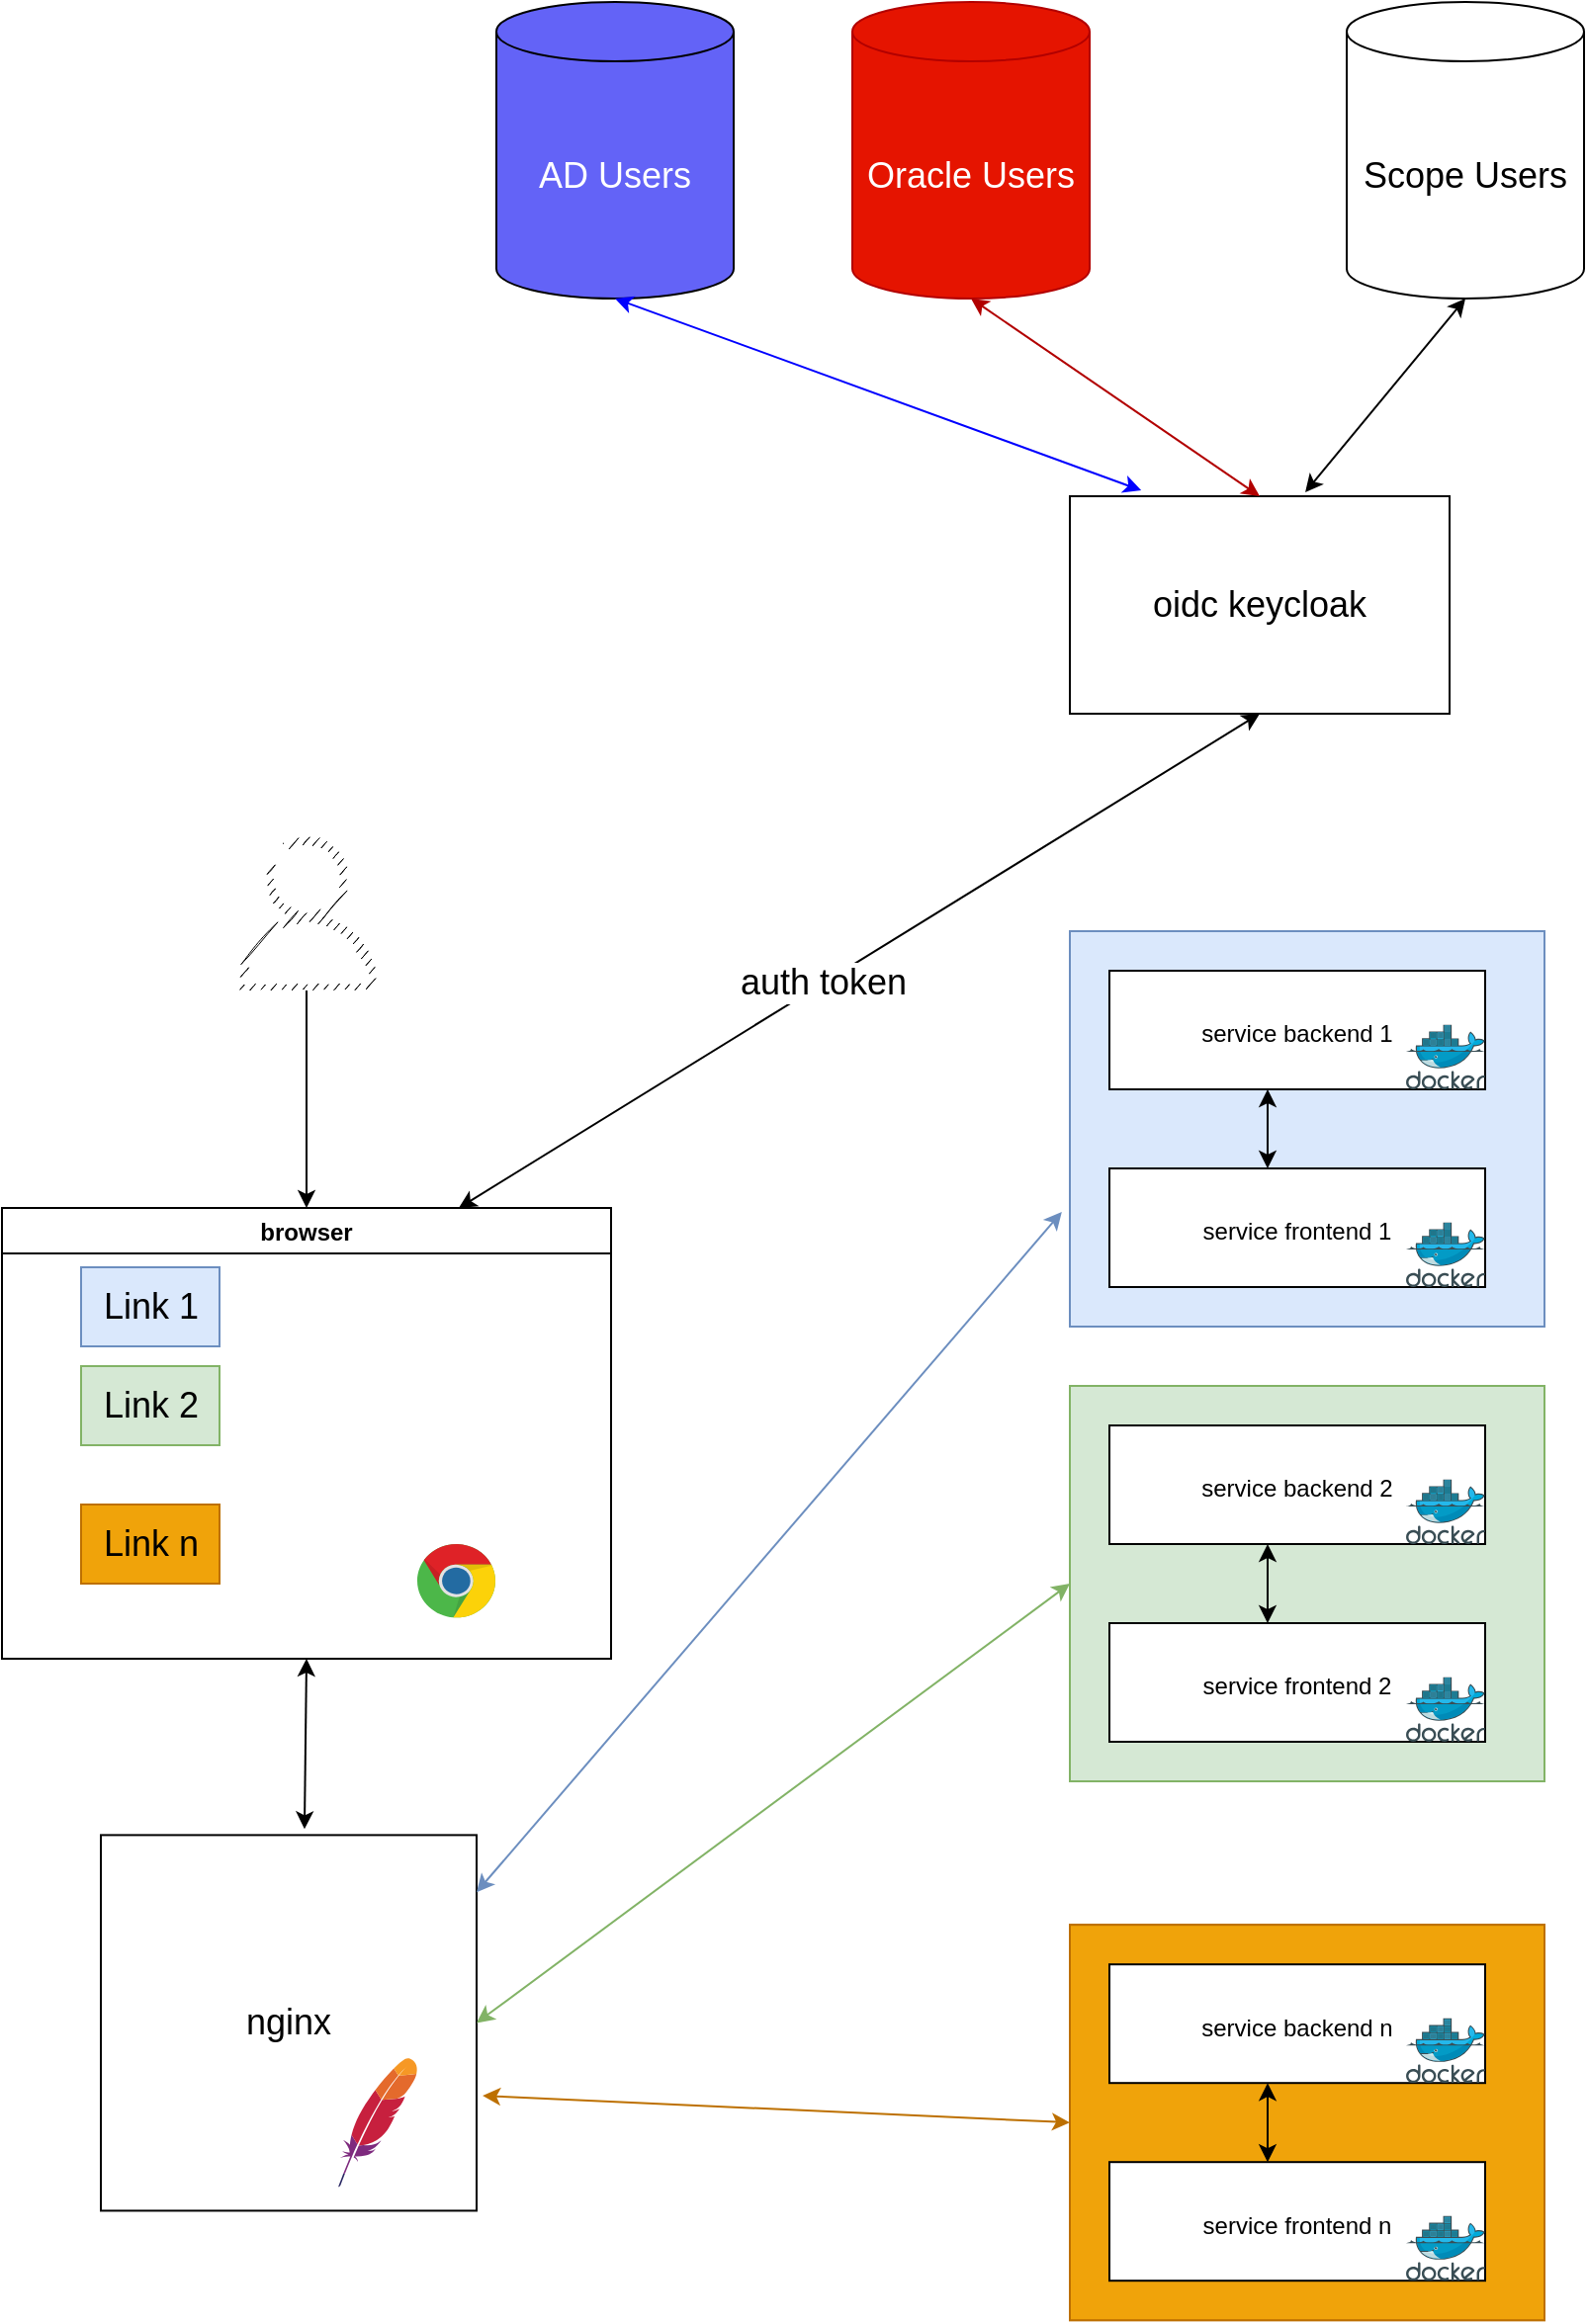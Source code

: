 <mxfile version="20.4.1" type="github">
  <diagram id="C5RBs43oDa-KdzZeNtuy" name="Page-1">
    <mxGraphModel dx="1673" dy="2036" grid="1" gridSize="10" guides="1" tooltips="1" connect="1" arrows="1" fold="1" page="1" pageScale="1" pageWidth="827" pageHeight="1169" math="0" shadow="0">
      <root>
        <mxCell id="WIyWlLk6GJQsqaUBKTNV-0" />
        <mxCell id="WIyWlLk6GJQsqaUBKTNV-1" parent="WIyWlLk6GJQsqaUBKTNV-0" />
        <mxCell id="pcxurhYp8n2T72dtPAna-2" value="browser" style="swimlane;" vertex="1" parent="WIyWlLk6GJQsqaUBKTNV-1">
          <mxGeometry x="20" y="110" width="308" height="228" as="geometry">
            <mxRectangle x="100" y="110" width="350" height="230" as="alternateBounds" />
          </mxGeometry>
        </mxCell>
        <mxCell id="pcxurhYp8n2T72dtPAna-10" value="&lt;font style=&quot;font-size: 18px;&quot;&gt;Link 2&lt;/font&gt;" style="text;html=1;align=center;verticalAlign=middle;resizable=0;points=[];autosize=1;strokeColor=#82b366;fillColor=#d5e8d4;" vertex="1" parent="pcxurhYp8n2T72dtPAna-2">
          <mxGeometry x="40" y="80" width="70" height="40" as="geometry" />
        </mxCell>
        <mxCell id="pcxurhYp8n2T72dtPAna-11" value="&lt;font style=&quot;font-size: 18px;&quot;&gt;Link n&lt;/font&gt;" style="text;html=1;align=center;verticalAlign=middle;resizable=0;points=[];autosize=1;strokeColor=#BD7000;fillColor=#f0a30a;fontColor=#000000;" vertex="1" parent="pcxurhYp8n2T72dtPAna-2">
          <mxGeometry x="40" y="150" width="70" height="40" as="geometry" />
        </mxCell>
        <mxCell id="pcxurhYp8n2T72dtPAna-9" value="&lt;font style=&quot;font-size: 18px;&quot;&gt;Link 1&lt;/font&gt;" style="text;html=1;align=center;verticalAlign=middle;resizable=0;points=[];autosize=1;strokeColor=#6c8ebf;fillColor=#dae8fc;" vertex="1" parent="pcxurhYp8n2T72dtPAna-2">
          <mxGeometry x="40" y="30" width="70" height="40" as="geometry" />
        </mxCell>
        <mxCell id="pcxurhYp8n2T72dtPAna-18" value="" style="dashed=0;outlineConnect=0;html=1;align=center;labelPosition=center;verticalLabelPosition=bottom;verticalAlign=top;shape=mxgraph.weblogos.chrome;fontSize=18;" vertex="1" parent="pcxurhYp8n2T72dtPAna-2">
          <mxGeometry x="210" y="170" width="40" height="38" as="geometry" />
        </mxCell>
        <mxCell id="pcxurhYp8n2T72dtPAna-19" value="" style="shape=image;html=1;verticalAlign=top;verticalLabelPosition=bottom;labelBackgroundColor=#ffffff;imageAspect=0;aspect=fixed;image=https://cdn4.iconfinder.com/data/icons/essential-app-1/16/dot-more-menu-hide-128.png;fontSize=18;" vertex="1" parent="pcxurhYp8n2T72dtPAna-2">
          <mxGeometry x="55" y="120" width="40" height="40" as="geometry" />
        </mxCell>
        <mxCell id="pcxurhYp8n2T72dtPAna-20" value="" style="shape=image;html=1;verticalAlign=top;verticalLabelPosition=bottom;labelBackgroundColor=#ffffff;imageAspect=0;aspect=fixed;image=https://cdn2.iconfinder.com/data/icons/social-media-and-payment/64/-43-128.png;fontSize=18;" vertex="1" parent="pcxurhYp8n2T72dtPAna-2">
          <mxGeometry x="260" y="170" width="38" height="38" as="geometry" />
        </mxCell>
        <mxCell id="pcxurhYp8n2T72dtPAna-8" value="" style="edgeStyle=segmentEdgeStyle;endArrow=classic;html=1;rounded=0;entryX=0.5;entryY=0;entryDx=0;entryDy=0;" edge="1" parent="WIyWlLk6GJQsqaUBKTNV-1" source="pcxurhYp8n2T72dtPAna-125" target="pcxurhYp8n2T72dtPAna-2">
          <mxGeometry width="50" height="50" relative="1" as="geometry">
            <mxPoint x="170" y="10" as="sourcePoint" />
            <mxPoint x="84" y="70" as="targetPoint" />
            <Array as="points" />
          </mxGeometry>
        </mxCell>
        <mxCell id="pcxurhYp8n2T72dtPAna-15" value="nginx" style="whiteSpace=wrap;html=1;aspect=fixed;fontSize=18;" vertex="1" parent="WIyWlLk6GJQsqaUBKTNV-1">
          <mxGeometry x="70" y="427.2" width="190" height="190" as="geometry" />
        </mxCell>
        <mxCell id="pcxurhYp8n2T72dtPAna-16" value="" style="dashed=0;outlineConnect=0;html=1;align=center;labelPosition=center;verticalLabelPosition=bottom;verticalAlign=top;shape=mxgraph.weblogos.apache;fontSize=18;" vertex="1" parent="WIyWlLk6GJQsqaUBKTNV-1">
          <mxGeometry x="190" y="540" width="40" height="65.2" as="geometry" />
        </mxCell>
        <mxCell id="pcxurhYp8n2T72dtPAna-22" value="" style="endArrow=classic;startArrow=classic;html=1;rounded=0;fontSize=18;exitX=0.542;exitY=-0.016;exitDx=0;exitDy=0;exitPerimeter=0;entryX=0.5;entryY=1;entryDx=0;entryDy=0;" edge="1" parent="WIyWlLk6GJQsqaUBKTNV-1" source="pcxurhYp8n2T72dtPAna-15" target="pcxurhYp8n2T72dtPAna-2">
          <mxGeometry width="50" height="50" relative="1" as="geometry">
            <mxPoint x="390" y="430" as="sourcePoint" />
            <mxPoint x="170" y="350" as="targetPoint" />
          </mxGeometry>
        </mxCell>
        <mxCell id="pcxurhYp8n2T72dtPAna-72" value="" style="shape=image;html=1;verticalAlign=top;verticalLabelPosition=bottom;labelBackgroundColor=#ffffff;imageAspect=0;aspect=fixed;image=https://cdn4.iconfinder.com/data/icons/essential-app-1/16/dot-more-menu-hide-128.png;fontSize=18;" vertex="1" parent="WIyWlLk6GJQsqaUBKTNV-1">
          <mxGeometry x="660" y="410" width="40" height="40" as="geometry" />
        </mxCell>
        <mxCell id="pcxurhYp8n2T72dtPAna-74" value="" style="group;fillColor=#d5e8d4;strokeColor=#82b366;" vertex="1" connectable="0" parent="WIyWlLk6GJQsqaUBKTNV-1">
          <mxGeometry x="560" y="200" width="240" height="200" as="geometry" />
        </mxCell>
        <mxCell id="pcxurhYp8n2T72dtPAna-75" value="" style="rounded=0;whiteSpace=wrap;html=1;fontSize=12;fillColor=#d5e8d4;strokeColor=#82b366;" vertex="1" parent="pcxurhYp8n2T72dtPAna-74">
          <mxGeometry width="240" height="200" as="geometry" />
        </mxCell>
        <mxCell id="pcxurhYp8n2T72dtPAna-76" value="" style="group" vertex="1" connectable="0" parent="pcxurhYp8n2T72dtPAna-74">
          <mxGeometry x="20" y="20" width="190" height="60" as="geometry" />
        </mxCell>
        <mxCell id="pcxurhYp8n2T72dtPAna-77" value="&lt;font style=&quot;font-size: 12px;&quot;&gt;service backend 2&lt;/font&gt;" style="rounded=0;whiteSpace=wrap;html=1;fontSize=18;" vertex="1" parent="pcxurhYp8n2T72dtPAna-76">
          <mxGeometry width="190" height="60" as="geometry" />
        </mxCell>
        <mxCell id="pcxurhYp8n2T72dtPAna-78" value="" style="sketch=0;aspect=fixed;html=1;points=[];align=center;image;fontSize=12;image=img/lib/mscae/Docker.svg;" vertex="1" parent="pcxurhYp8n2T72dtPAna-76">
          <mxGeometry x="150" y="27.2" width="40" height="32.8" as="geometry" />
        </mxCell>
        <mxCell id="pcxurhYp8n2T72dtPAna-79" value="" style="endArrow=classic;startArrow=classic;html=1;rounded=0;fontSize=12;exitX=0.421;exitY=0;exitDx=0;exitDy=0;exitPerimeter=0;" edge="1" parent="pcxurhYp8n2T72dtPAna-76" source="pcxurhYp8n2T72dtPAna-81">
          <mxGeometry width="50" height="50" relative="1" as="geometry">
            <mxPoint x="30" y="110" as="sourcePoint" />
            <mxPoint x="80" y="60" as="targetPoint" />
          </mxGeometry>
        </mxCell>
        <mxCell id="pcxurhYp8n2T72dtPAna-80" value="" style="group" vertex="1" connectable="0" parent="pcxurhYp8n2T72dtPAna-74">
          <mxGeometry x="20" y="120" width="190" height="60" as="geometry" />
        </mxCell>
        <mxCell id="pcxurhYp8n2T72dtPAna-81" value="&lt;font style=&quot;font-size: 12px;&quot;&gt;service frontend 2&lt;/font&gt;" style="rounded=0;whiteSpace=wrap;html=1;fontSize=18;" vertex="1" parent="pcxurhYp8n2T72dtPAna-80">
          <mxGeometry width="190" height="60" as="geometry" />
        </mxCell>
        <mxCell id="pcxurhYp8n2T72dtPAna-82" value="" style="sketch=0;aspect=fixed;html=1;points=[];align=center;image;fontSize=12;image=img/lib/mscae/Docker.svg;" vertex="1" parent="pcxurhYp8n2T72dtPAna-80">
          <mxGeometry x="150" y="27.2" width="40" height="32.8" as="geometry" />
        </mxCell>
        <mxCell id="pcxurhYp8n2T72dtPAna-83" value="" style="group;fillColor=#00CC00;strokeColor=#BD7000;fontColor=#000000;" vertex="1" connectable="0" parent="WIyWlLk6GJQsqaUBKTNV-1">
          <mxGeometry x="560" y="472.6" width="240" height="200" as="geometry" />
        </mxCell>
        <mxCell id="pcxurhYp8n2T72dtPAna-84" value="" style="rounded=0;whiteSpace=wrap;html=1;fontSize=12;fillColor=#f0a30a;strokeColor=#BD7000;fontColor=#000000;" vertex="1" parent="pcxurhYp8n2T72dtPAna-83">
          <mxGeometry width="240" height="200" as="geometry" />
        </mxCell>
        <mxCell id="pcxurhYp8n2T72dtPAna-85" value="" style="group" vertex="1" connectable="0" parent="pcxurhYp8n2T72dtPAna-83">
          <mxGeometry x="20" y="20" width="190" height="60" as="geometry" />
        </mxCell>
        <mxCell id="pcxurhYp8n2T72dtPAna-86" value="&lt;font style=&quot;font-size: 12px;&quot;&gt;service backend n&lt;/font&gt;" style="rounded=0;whiteSpace=wrap;html=1;fontSize=18;" vertex="1" parent="pcxurhYp8n2T72dtPAna-85">
          <mxGeometry width="190" height="60" as="geometry" />
        </mxCell>
        <mxCell id="pcxurhYp8n2T72dtPAna-87" value="" style="sketch=0;aspect=fixed;html=1;points=[];align=center;image;fontSize=12;image=img/lib/mscae/Docker.svg;" vertex="1" parent="pcxurhYp8n2T72dtPAna-85">
          <mxGeometry x="150" y="27.2" width="40" height="32.8" as="geometry" />
        </mxCell>
        <mxCell id="pcxurhYp8n2T72dtPAna-88" value="" style="endArrow=classic;startArrow=classic;html=1;rounded=0;fontSize=12;exitX=0.421;exitY=0;exitDx=0;exitDy=0;exitPerimeter=0;" edge="1" parent="pcxurhYp8n2T72dtPAna-85" source="pcxurhYp8n2T72dtPAna-90">
          <mxGeometry width="50" height="50" relative="1" as="geometry">
            <mxPoint x="30" y="110" as="sourcePoint" />
            <mxPoint x="80" y="60" as="targetPoint" />
          </mxGeometry>
        </mxCell>
        <mxCell id="pcxurhYp8n2T72dtPAna-89" value="" style="group" vertex="1" connectable="0" parent="pcxurhYp8n2T72dtPAna-83">
          <mxGeometry x="20" y="120" width="190" height="60" as="geometry" />
        </mxCell>
        <mxCell id="pcxurhYp8n2T72dtPAna-90" value="&lt;font style=&quot;font-size: 12px;&quot;&gt;service frontend n&lt;/font&gt;" style="rounded=0;whiteSpace=wrap;html=1;fontSize=18;" vertex="1" parent="pcxurhYp8n2T72dtPAna-89">
          <mxGeometry width="190" height="60" as="geometry" />
        </mxCell>
        <mxCell id="pcxurhYp8n2T72dtPAna-91" value="" style="sketch=0;aspect=fixed;html=1;points=[];align=center;image;fontSize=12;image=img/lib/mscae/Docker.svg;" vertex="1" parent="pcxurhYp8n2T72dtPAna-89">
          <mxGeometry x="150" y="27.2" width="40" height="32.8" as="geometry" />
        </mxCell>
        <mxCell id="pcxurhYp8n2T72dtPAna-92" value="" style="group;fillColor=#dae8fc;strokeColor=#6c8ebf;" vertex="1" connectable="0" parent="WIyWlLk6GJQsqaUBKTNV-1">
          <mxGeometry x="560" y="-30" width="240" height="200" as="geometry" />
        </mxCell>
        <mxCell id="pcxurhYp8n2T72dtPAna-93" value="" style="rounded=0;whiteSpace=wrap;html=1;fontSize=12;fillColor=#dae8fc;strokeColor=#6c8ebf;" vertex="1" parent="pcxurhYp8n2T72dtPAna-92">
          <mxGeometry width="240" height="200" as="geometry" />
        </mxCell>
        <mxCell id="pcxurhYp8n2T72dtPAna-94" value="" style="group" vertex="1" connectable="0" parent="pcxurhYp8n2T72dtPAna-92">
          <mxGeometry x="20" y="20" width="190" height="60" as="geometry" />
        </mxCell>
        <mxCell id="pcxurhYp8n2T72dtPAna-95" value="&lt;font style=&quot;font-size: 12px;&quot;&gt;service backend 1&lt;/font&gt;" style="rounded=0;whiteSpace=wrap;html=1;fontSize=18;" vertex="1" parent="pcxurhYp8n2T72dtPAna-94">
          <mxGeometry width="190" height="60" as="geometry" />
        </mxCell>
        <mxCell id="pcxurhYp8n2T72dtPAna-96" value="" style="sketch=0;aspect=fixed;html=1;points=[];align=center;image;fontSize=12;image=img/lib/mscae/Docker.svg;" vertex="1" parent="pcxurhYp8n2T72dtPAna-94">
          <mxGeometry x="150" y="27.2" width="40" height="32.8" as="geometry" />
        </mxCell>
        <mxCell id="pcxurhYp8n2T72dtPAna-97" value="" style="endArrow=classic;startArrow=classic;html=1;rounded=0;fontSize=12;exitX=0.421;exitY=0;exitDx=0;exitDy=0;exitPerimeter=0;" edge="1" parent="pcxurhYp8n2T72dtPAna-94" source="pcxurhYp8n2T72dtPAna-99">
          <mxGeometry width="50" height="50" relative="1" as="geometry">
            <mxPoint x="30" y="110" as="sourcePoint" />
            <mxPoint x="80" y="60" as="targetPoint" />
          </mxGeometry>
        </mxCell>
        <mxCell id="pcxurhYp8n2T72dtPAna-98" value="" style="group" vertex="1" connectable="0" parent="pcxurhYp8n2T72dtPAna-92">
          <mxGeometry x="20" y="120" width="190" height="60" as="geometry" />
        </mxCell>
        <mxCell id="pcxurhYp8n2T72dtPAna-99" value="&lt;font style=&quot;font-size: 12px;&quot;&gt;service frontend 1&lt;/font&gt;" style="rounded=0;whiteSpace=wrap;html=1;fontSize=18;" vertex="1" parent="pcxurhYp8n2T72dtPAna-98">
          <mxGeometry width="190" height="60" as="geometry" />
        </mxCell>
        <mxCell id="pcxurhYp8n2T72dtPAna-100" value="" style="sketch=0;aspect=fixed;html=1;points=[];align=center;image;fontSize=12;image=img/lib/mscae/Docker.svg;" vertex="1" parent="pcxurhYp8n2T72dtPAna-98">
          <mxGeometry x="150" y="27.2" width="40" height="32.8" as="geometry" />
        </mxCell>
        <mxCell id="pcxurhYp8n2T72dtPAna-101" value="" style="endArrow=classic;startArrow=classic;html=1;rounded=0;fontSize=12;fontColor=#000000;entryX=-0.017;entryY=0.71;entryDx=0;entryDy=0;entryPerimeter=0;exitX=1;exitY=0.152;exitDx=0;exitDy=0;exitPerimeter=0;fillColor=#dae8fc;strokeColor=#6c8ebf;" edge="1" parent="WIyWlLk6GJQsqaUBKTNV-1" source="pcxurhYp8n2T72dtPAna-15" target="pcxurhYp8n2T72dtPAna-93">
          <mxGeometry width="50" height="50" relative="1" as="geometry">
            <mxPoint x="390" y="480" as="sourcePoint" />
            <mxPoint x="440" y="430" as="targetPoint" />
          </mxGeometry>
        </mxCell>
        <mxCell id="pcxurhYp8n2T72dtPAna-102" value="" style="endArrow=classic;startArrow=classic;html=1;rounded=0;fontSize=12;fontColor=#000000;entryX=0;entryY=0.5;entryDx=0;entryDy=0;exitX=1;exitY=0.5;exitDx=0;exitDy=0;fillColor=#d5e8d4;strokeColor=#82b366;" edge="1" parent="WIyWlLk6GJQsqaUBKTNV-1" source="pcxurhYp8n2T72dtPAna-15" target="pcxurhYp8n2T72dtPAna-75">
          <mxGeometry width="50" height="50" relative="1" as="geometry">
            <mxPoint x="390" y="480" as="sourcePoint" />
            <mxPoint x="440" y="430" as="targetPoint" />
          </mxGeometry>
        </mxCell>
        <mxCell id="pcxurhYp8n2T72dtPAna-103" value="" style="endArrow=classic;startArrow=classic;html=1;rounded=0;fontSize=12;fontColor=#000000;entryX=0;entryY=0.5;entryDx=0;entryDy=0;exitX=1.016;exitY=0.694;exitDx=0;exitDy=0;exitPerimeter=0;fillColor=#f0a30a;strokeColor=#BD7000;" edge="1" parent="WIyWlLk6GJQsqaUBKTNV-1" source="pcxurhYp8n2T72dtPAna-15" target="pcxurhYp8n2T72dtPAna-84">
          <mxGeometry width="50" height="50" relative="1" as="geometry">
            <mxPoint x="390" y="480" as="sourcePoint" />
            <mxPoint x="440" y="430" as="targetPoint" />
          </mxGeometry>
        </mxCell>
        <mxCell id="pcxurhYp8n2T72dtPAna-108" value="" style="group;fillColor=#f8cecc;strokeColor=#b85450;gradientColor=#ea6b66;" vertex="1" connectable="0" parent="WIyWlLk6GJQsqaUBKTNV-1">
          <mxGeometry x="560" y="-250" width="192" height="110" as="geometry" />
        </mxCell>
        <mxCell id="pcxurhYp8n2T72dtPAna-106" value="&lt;font style=&quot;font-size: 18px;&quot;&gt;oidc&amp;nbsp;keycloak&lt;/font&gt;" style="rounded=0;whiteSpace=wrap;html=1;fontSize=12;" vertex="1" parent="pcxurhYp8n2T72dtPAna-108">
          <mxGeometry width="192" height="110" as="geometry" />
        </mxCell>
        <mxCell id="pcxurhYp8n2T72dtPAna-107" value="" style="shape=image;html=1;verticalAlign=top;verticalLabelPosition=bottom;labelBackgroundColor=#ffffff;imageAspect=0;aspect=fixed;image=https://cdn2.iconfinder.com/data/icons/bitsies/128/Locked-128.png;fontSize=12;fontColor=#000000;fillColor=#D80073;imageBackground=default;" vertex="1" parent="pcxurhYp8n2T72dtPAna-108">
          <mxGeometry x="150" y="70" width="30" height="30" as="geometry" />
        </mxCell>
        <mxCell id="pcxurhYp8n2T72dtPAna-111" value="" style="endArrow=classic;startArrow=classic;html=1;rounded=0;fontSize=18;fontColor=#000000;entryX=0.5;entryY=1;entryDx=0;entryDy=0;exitX=0.75;exitY=0;exitDx=0;exitDy=0;" edge="1" parent="WIyWlLk6GJQsqaUBKTNV-1" source="pcxurhYp8n2T72dtPAna-2" target="pcxurhYp8n2T72dtPAna-106">
          <mxGeometry width="50" height="50" relative="1" as="geometry">
            <mxPoint x="340" y="240" as="sourcePoint" />
            <mxPoint x="390" y="190" as="targetPoint" />
          </mxGeometry>
        </mxCell>
        <mxCell id="pcxurhYp8n2T72dtPAna-113" value="auth token" style="edgeLabel;html=1;align=center;verticalAlign=middle;resizable=0;points=[];fontSize=18;fontColor=#000000;" vertex="1" connectable="0" parent="pcxurhYp8n2T72dtPAna-111">
          <mxGeometry x="-0.093" y="1" relative="1" as="geometry">
            <mxPoint as="offset" />
          </mxGeometry>
        </mxCell>
        <mxCell id="pcxurhYp8n2T72dtPAna-114" value="&lt;font color=&quot;#ffffff&quot;&gt;AD Users&lt;/font&gt;" style="shape=cylinder3;whiteSpace=wrap;html=1;boundedLbl=1;backgroundOutline=1;size=15;fontSize=18;fontColor=#990000;fillColor=#6363F7;" vertex="1" parent="WIyWlLk6GJQsqaUBKTNV-1">
          <mxGeometry x="270" y="-500" width="120" height="150" as="geometry" />
        </mxCell>
        <mxCell id="pcxurhYp8n2T72dtPAna-115" value="&lt;font color=&quot;#ffffff&quot;&gt;Oracle Users&lt;/font&gt;" style="shape=cylinder3;whiteSpace=wrap;html=1;boundedLbl=1;backgroundOutline=1;size=15;fontSize=18;fontColor=#ffffff;fillColor=#e51400;strokeColor=#B20000;" vertex="1" parent="WIyWlLk6GJQsqaUBKTNV-1">
          <mxGeometry x="450" y="-500" width="120" height="150" as="geometry" />
        </mxCell>
        <mxCell id="pcxurhYp8n2T72dtPAna-116" value="" style="shape=image;html=1;verticalAlign=top;verticalLabelPosition=bottom;labelBackgroundColor=#ffffff;imageAspect=0;aspect=fixed;image=https://cdn4.iconfinder.com/data/icons/essential-app-1/16/dot-more-menu-hide-128.png;fontSize=18;" vertex="1" parent="WIyWlLk6GJQsqaUBKTNV-1">
          <mxGeometry x="630" y="-445" width="40" height="40" as="geometry" />
        </mxCell>
        <mxCell id="pcxurhYp8n2T72dtPAna-117" value="&lt;font color=&quot;#000000&quot;&gt;Scope Users&lt;/font&gt;" style="shape=cylinder3;whiteSpace=wrap;html=1;boundedLbl=1;backgroundOutline=1;size=15;fontSize=18;fontColor=#990000;fillColor=#FFFFFF;" vertex="1" parent="WIyWlLk6GJQsqaUBKTNV-1">
          <mxGeometry x="700" y="-500" width="120" height="150" as="geometry" />
        </mxCell>
        <mxCell id="pcxurhYp8n2T72dtPAna-118" value="" style="endArrow=classic;startArrow=classic;html=1;rounded=0;fontSize=18;fontColor=#990000;exitX=0.5;exitY=0;exitDx=0;exitDy=0;entryX=0.5;entryY=1;entryDx=0;entryDy=0;entryPerimeter=0;fillColor=#e51400;strokeColor=#B20000;" edge="1" parent="WIyWlLk6GJQsqaUBKTNV-1" source="pcxurhYp8n2T72dtPAna-106" target="pcxurhYp8n2T72dtPAna-115">
          <mxGeometry width="50" height="50" relative="1" as="geometry">
            <mxPoint x="430" y="-300" as="sourcePoint" />
            <mxPoint x="480" y="-350" as="targetPoint" />
          </mxGeometry>
        </mxCell>
        <mxCell id="pcxurhYp8n2T72dtPAna-119" value="" style="endArrow=classic;startArrow=classic;html=1;rounded=0;fontSize=18;fontColor=#990000;exitX=0.5;exitY=1;exitDx=0;exitDy=0;exitPerimeter=0;entryX=0.188;entryY=-0.027;entryDx=0;entryDy=0;entryPerimeter=0;strokeColor=#0000FF;" edge="1" parent="WIyWlLk6GJQsqaUBKTNV-1" source="pcxurhYp8n2T72dtPAna-114" target="pcxurhYp8n2T72dtPAna-106">
          <mxGeometry width="50" height="50" relative="1" as="geometry">
            <mxPoint x="430" y="-300" as="sourcePoint" />
            <mxPoint x="480" y="-350" as="targetPoint" />
          </mxGeometry>
        </mxCell>
        <mxCell id="pcxurhYp8n2T72dtPAna-120" value="" style="endArrow=classic;startArrow=classic;html=1;rounded=0;strokeColor=#000000;fontSize=18;fontColor=#FFFFFF;entryX=0.5;entryY=1;entryDx=0;entryDy=0;entryPerimeter=0;exitX=0.62;exitY=-0.018;exitDx=0;exitDy=0;exitPerimeter=0;" edge="1" parent="WIyWlLk6GJQsqaUBKTNV-1" source="pcxurhYp8n2T72dtPAna-106" target="pcxurhYp8n2T72dtPAna-117">
          <mxGeometry width="50" height="50" relative="1" as="geometry">
            <mxPoint x="430" y="-300" as="sourcePoint" />
            <mxPoint x="480" y="-350" as="targetPoint" />
          </mxGeometry>
        </mxCell>
        <mxCell id="pcxurhYp8n2T72dtPAna-125" value="" style="sketch=1;outlineConnect=0;fontColor=#ffffff;fillColor=#000000;strokeColor=#A50040;dashed=1;verticalLabelPosition=bottom;verticalAlign=top;align=center;html=1;fontSize=12;fontStyle=0;aspect=fixed;pointerEvents=1;shape=mxgraph.aws4.user;strokeWidth=1;shadow=0;" vertex="1" parent="WIyWlLk6GJQsqaUBKTNV-1">
          <mxGeometry x="135" y="-78" width="78" height="78" as="geometry" />
        </mxCell>
      </root>
    </mxGraphModel>
  </diagram>
</mxfile>
